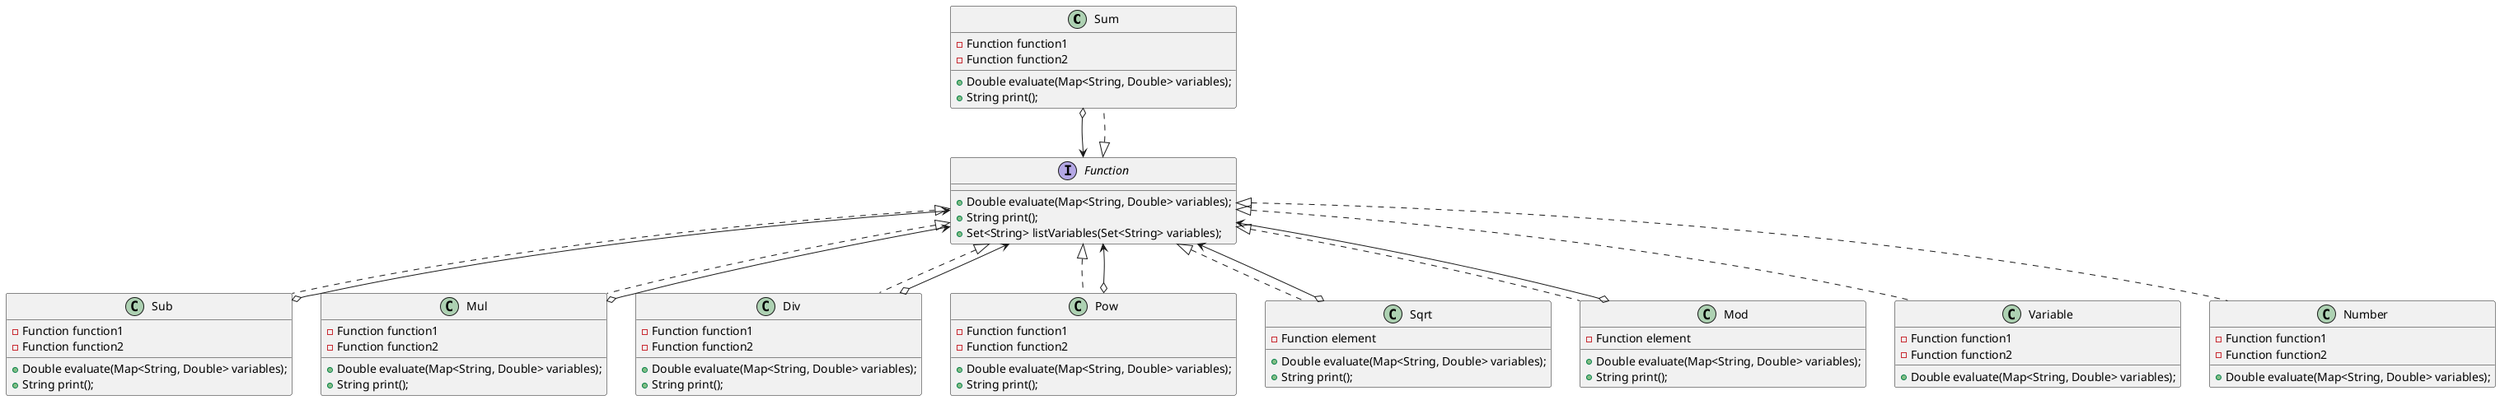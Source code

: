 @startuml

Sum o--> Function
Sub o--> Function
Mul o--> Function
Div o--> Function
Pow o--> Function
Sqrt o--> Function
Mod o--> Function

interface Function {
    + Double evaluate(Map<String, Double> variables);
    + String print();
    + Set<String> listVariables(Set<String> variables);
}

/'basic elements'/
class Variable implements Function {
    - Function function1
    - Function function2

    + Double evaluate(Map<String, Double> variables);
}

class Number implements Function {
    - Function function1
    - Function function2

    + Double evaluate(Map<String, Double> variables);
}

/'compound'/
class Sum implements Function {
    - Function function1
    - Function function2

    + Double evaluate(Map<String, Double> variables);
    + String print();
}

class Sub implements Function {
    - Function function1
    - Function function2

    + Double evaluate(Map<String, Double> variables);
    + String print();
}

class Mul implements Function {
    - Function function1
    - Function function2

    + Double evaluate(Map<String, Double> variables);
    + String print();
}

class Div implements Function {
    - Function function1
    - Function function2

    + Double evaluate(Map<String, Double> variables);
    + String print();
}

class Pow implements Function {
    - Function function1
    - Function function2

    + Double evaluate(Map<String, Double> variables);
    + String print();
}

class Sqrt implements Function {
    - Function element

    + Double evaluate(Map<String, Double> variables);
    + String print();
}

class Mod implements Function {
    - Function element

    + Double evaluate(Map<String, Double> variables);
    + String print();
}

@enduml
